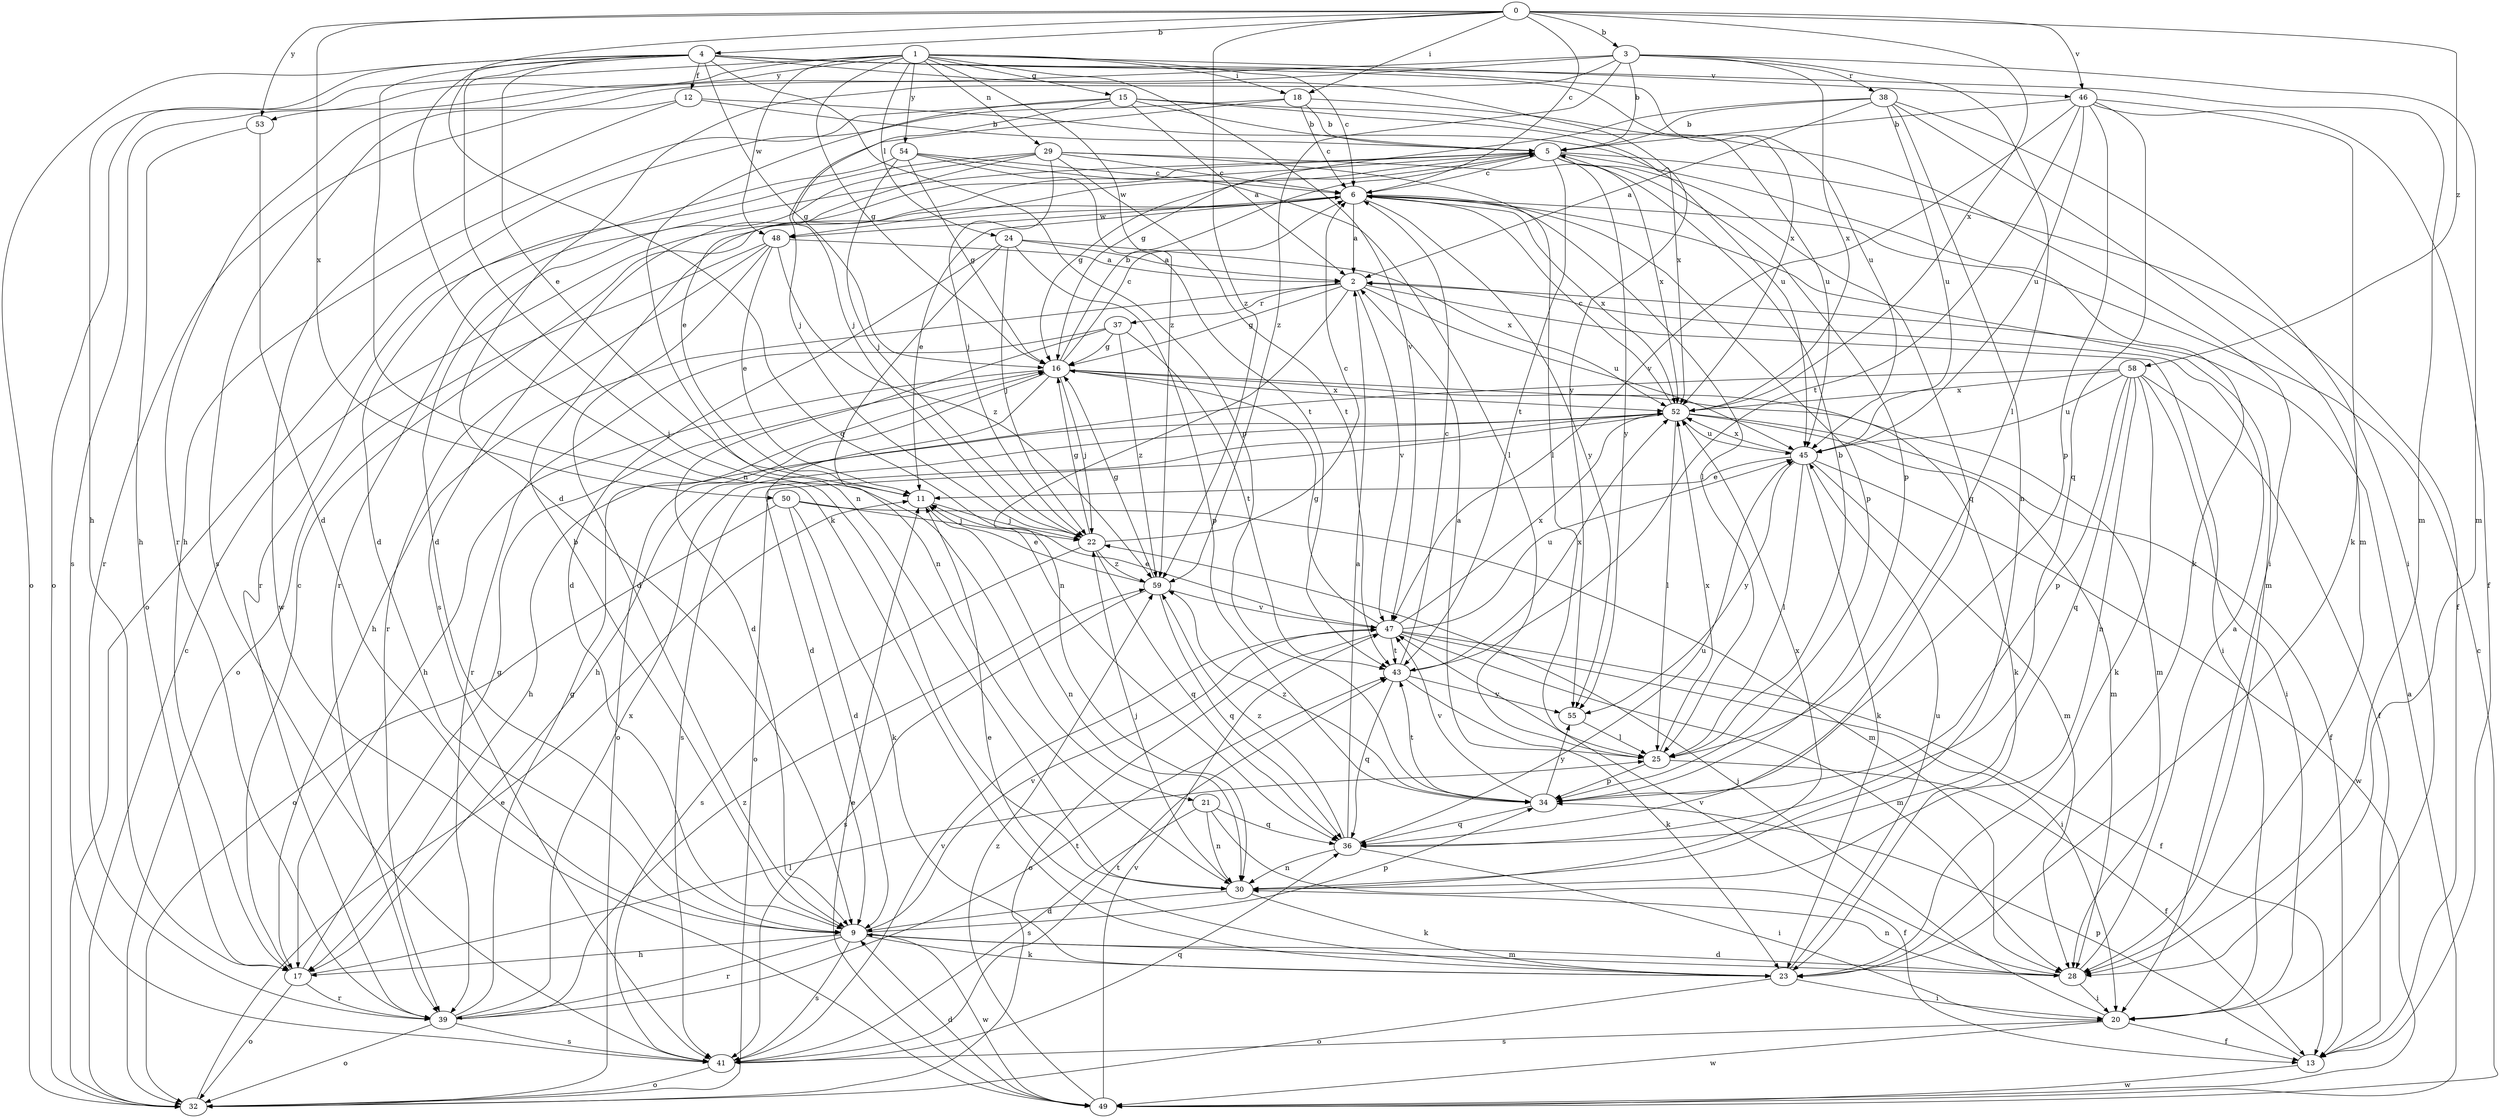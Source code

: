 strict digraph  {
0;
1;
2;
3;
4;
5;
6;
9;
11;
12;
13;
15;
16;
17;
18;
20;
21;
22;
23;
24;
25;
28;
29;
30;
32;
34;
36;
37;
38;
39;
41;
43;
45;
46;
47;
48;
49;
50;
52;
53;
54;
55;
58;
59;
0 -> 3  [label=b];
0 -> 4  [label=b];
0 -> 6  [label=c];
0 -> 18  [label=i];
0 -> 36  [label=q];
0 -> 46  [label=v];
0 -> 50  [label=x];
0 -> 52  [label=x];
0 -> 53  [label=y];
0 -> 58  [label=z];
0 -> 59  [label=z];
1 -> 6  [label=c];
1 -> 15  [label=g];
1 -> 16  [label=g];
1 -> 18  [label=i];
1 -> 24  [label=l];
1 -> 29  [label=n];
1 -> 32  [label=o];
1 -> 41  [label=s];
1 -> 46  [label=v];
1 -> 47  [label=v];
1 -> 48  [label=w];
1 -> 53  [label=y];
1 -> 54  [label=y];
1 -> 59  [label=z];
2 -> 16  [label=g];
2 -> 17  [label=h];
2 -> 20  [label=i];
2 -> 30  [label=n];
2 -> 37  [label=r];
2 -> 45  [label=u];
2 -> 47  [label=v];
3 -> 5  [label=b];
3 -> 9  [label=d];
3 -> 25  [label=l];
3 -> 28  [label=m];
3 -> 38  [label=r];
3 -> 39  [label=r];
3 -> 41  [label=s];
3 -> 52  [label=x];
3 -> 59  [label=z];
4 -> 11  [label=e];
4 -> 12  [label=f];
4 -> 16  [label=g];
4 -> 17  [label=h];
4 -> 21  [label=j];
4 -> 23  [label=k];
4 -> 28  [label=m];
4 -> 30  [label=n];
4 -> 32  [label=o];
4 -> 34  [label=p];
4 -> 45  [label=u];
4 -> 52  [label=x];
4 -> 55  [label=y];
5 -> 6  [label=c];
5 -> 13  [label=f];
5 -> 16  [label=g];
5 -> 23  [label=k];
5 -> 34  [label=p];
5 -> 36  [label=q];
5 -> 39  [label=r];
5 -> 41  [label=s];
5 -> 43  [label=t];
5 -> 48  [label=w];
5 -> 55  [label=y];
6 -> 2  [label=a];
6 -> 11  [label=e];
6 -> 25  [label=l];
6 -> 28  [label=m];
6 -> 34  [label=p];
6 -> 48  [label=w];
6 -> 52  [label=x];
6 -> 55  [label=y];
9 -> 5  [label=b];
9 -> 17  [label=h];
9 -> 23  [label=k];
9 -> 28  [label=m];
9 -> 34  [label=p];
9 -> 39  [label=r];
9 -> 41  [label=s];
9 -> 47  [label=v];
9 -> 49  [label=w];
11 -> 22  [label=j];
11 -> 30  [label=n];
12 -> 5  [label=b];
12 -> 39  [label=r];
12 -> 45  [label=u];
12 -> 49  [label=w];
13 -> 34  [label=p];
13 -> 49  [label=w];
15 -> 2  [label=a];
15 -> 5  [label=b];
15 -> 17  [label=h];
15 -> 22  [label=j];
15 -> 30  [label=n];
15 -> 45  [label=u];
15 -> 52  [label=x];
16 -> 5  [label=b];
16 -> 6  [label=c];
16 -> 9  [label=d];
16 -> 17  [label=h];
16 -> 22  [label=j];
16 -> 23  [label=k];
16 -> 28  [label=m];
16 -> 32  [label=o];
16 -> 52  [label=x];
17 -> 6  [label=c];
17 -> 16  [label=g];
17 -> 25  [label=l];
17 -> 32  [label=o];
17 -> 39  [label=r];
18 -> 5  [label=b];
18 -> 6  [label=c];
18 -> 20  [label=i];
18 -> 22  [label=j];
18 -> 32  [label=o];
20 -> 13  [label=f];
20 -> 22  [label=j];
20 -> 41  [label=s];
20 -> 49  [label=w];
21 -> 13  [label=f];
21 -> 30  [label=n];
21 -> 36  [label=q];
21 -> 41  [label=s];
22 -> 6  [label=c];
22 -> 16  [label=g];
22 -> 36  [label=q];
22 -> 41  [label=s];
22 -> 59  [label=z];
23 -> 11  [label=e];
23 -> 20  [label=i];
23 -> 32  [label=o];
23 -> 45  [label=u];
24 -> 2  [label=a];
24 -> 9  [label=d];
24 -> 22  [label=j];
24 -> 30  [label=n];
24 -> 34  [label=p];
24 -> 52  [label=x];
25 -> 2  [label=a];
25 -> 5  [label=b];
25 -> 13  [label=f];
25 -> 34  [label=p];
25 -> 52  [label=x];
28 -> 2  [label=a];
28 -> 9  [label=d];
28 -> 20  [label=i];
28 -> 30  [label=n];
28 -> 47  [label=v];
29 -> 6  [label=c];
29 -> 9  [label=d];
29 -> 11  [label=e];
29 -> 22  [label=j];
29 -> 25  [label=l];
29 -> 39  [label=r];
29 -> 43  [label=t];
29 -> 52  [label=x];
30 -> 9  [label=d];
30 -> 22  [label=j];
30 -> 23  [label=k];
30 -> 52  [label=x];
32 -> 6  [label=c];
32 -> 11  [label=e];
34 -> 36  [label=q];
34 -> 43  [label=t];
34 -> 47  [label=v];
34 -> 55  [label=y];
34 -> 59  [label=z];
36 -> 2  [label=a];
36 -> 20  [label=i];
36 -> 30  [label=n];
36 -> 45  [label=u];
36 -> 59  [label=z];
37 -> 9  [label=d];
37 -> 16  [label=g];
37 -> 39  [label=r];
37 -> 43  [label=t];
37 -> 59  [label=z];
38 -> 2  [label=a];
38 -> 5  [label=b];
38 -> 16  [label=g];
38 -> 20  [label=i];
38 -> 28  [label=m];
38 -> 30  [label=n];
38 -> 45  [label=u];
39 -> 16  [label=g];
39 -> 32  [label=o];
39 -> 41  [label=s];
39 -> 43  [label=t];
39 -> 52  [label=x];
39 -> 59  [label=z];
41 -> 32  [label=o];
41 -> 36  [label=q];
41 -> 43  [label=t];
41 -> 47  [label=v];
43 -> 6  [label=c];
43 -> 23  [label=k];
43 -> 36  [label=q];
43 -> 52  [label=x];
43 -> 55  [label=y];
45 -> 11  [label=e];
45 -> 23  [label=k];
45 -> 25  [label=l];
45 -> 28  [label=m];
45 -> 49  [label=w];
45 -> 52  [label=x];
45 -> 55  [label=y];
46 -> 5  [label=b];
46 -> 13  [label=f];
46 -> 23  [label=k];
46 -> 34  [label=p];
46 -> 36  [label=q];
46 -> 43  [label=t];
46 -> 45  [label=u];
46 -> 47  [label=v];
47 -> 11  [label=e];
47 -> 13  [label=f];
47 -> 16  [label=g];
47 -> 20  [label=i];
47 -> 28  [label=m];
47 -> 32  [label=o];
47 -> 43  [label=t];
47 -> 45  [label=u];
47 -> 52  [label=x];
48 -> 2  [label=a];
48 -> 9  [label=d];
48 -> 11  [label=e];
48 -> 32  [label=o];
48 -> 39  [label=r];
48 -> 59  [label=z];
49 -> 2  [label=a];
49 -> 6  [label=c];
49 -> 9  [label=d];
49 -> 11  [label=e];
49 -> 47  [label=v];
49 -> 59  [label=z];
50 -> 9  [label=d];
50 -> 22  [label=j];
50 -> 23  [label=k];
50 -> 28  [label=m];
50 -> 32  [label=o];
52 -> 6  [label=c];
52 -> 13  [label=f];
52 -> 17  [label=h];
52 -> 25  [label=l];
52 -> 28  [label=m];
52 -> 32  [label=o];
52 -> 41  [label=s];
52 -> 45  [label=u];
53 -> 9  [label=d];
53 -> 17  [label=h];
54 -> 6  [label=c];
54 -> 9  [label=d];
54 -> 16  [label=g];
54 -> 22  [label=j];
54 -> 25  [label=l];
54 -> 43  [label=t];
55 -> 25  [label=l];
58 -> 13  [label=f];
58 -> 17  [label=h];
58 -> 20  [label=i];
58 -> 23  [label=k];
58 -> 30  [label=n];
58 -> 34  [label=p];
58 -> 36  [label=q];
58 -> 45  [label=u];
58 -> 52  [label=x];
59 -> 11  [label=e];
59 -> 16  [label=g];
59 -> 36  [label=q];
59 -> 41  [label=s];
59 -> 47  [label=v];
}
